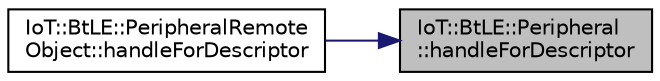 digraph "IoT::BtLE::Peripheral::handleForDescriptor"
{
 // LATEX_PDF_SIZE
  edge [fontname="Helvetica",fontsize="10",labelfontname="Helvetica",labelfontsize="10"];
  node [fontname="Helvetica",fontsize="10",shape=record];
  rankdir="RL";
  Node1 [label="IoT::BtLE::Peripheral\l::handleForDescriptor",height=0.2,width=0.4,color="black", fillcolor="grey75", style="filled", fontcolor="black",tooltip="Returns the properties and handle for accessing the value of the given characteristic."];
  Node1 -> Node2 [dir="back",color="midnightblue",fontsize="10",style="solid",fontname="Helvetica"];
  Node2 [label="IoT::BtLE::PeripheralRemote\lObject::handleForDescriptor",height=0.2,width=0.4,color="black", fillcolor="white", style="filled",URL="$classIoT_1_1BtLE_1_1PeripheralRemoteObject.html#afa3c44c511931c0342cfe2980862eb53",tooltip="Returns the peripheral's firmware revision string obtained from the Device Information service."];
}
